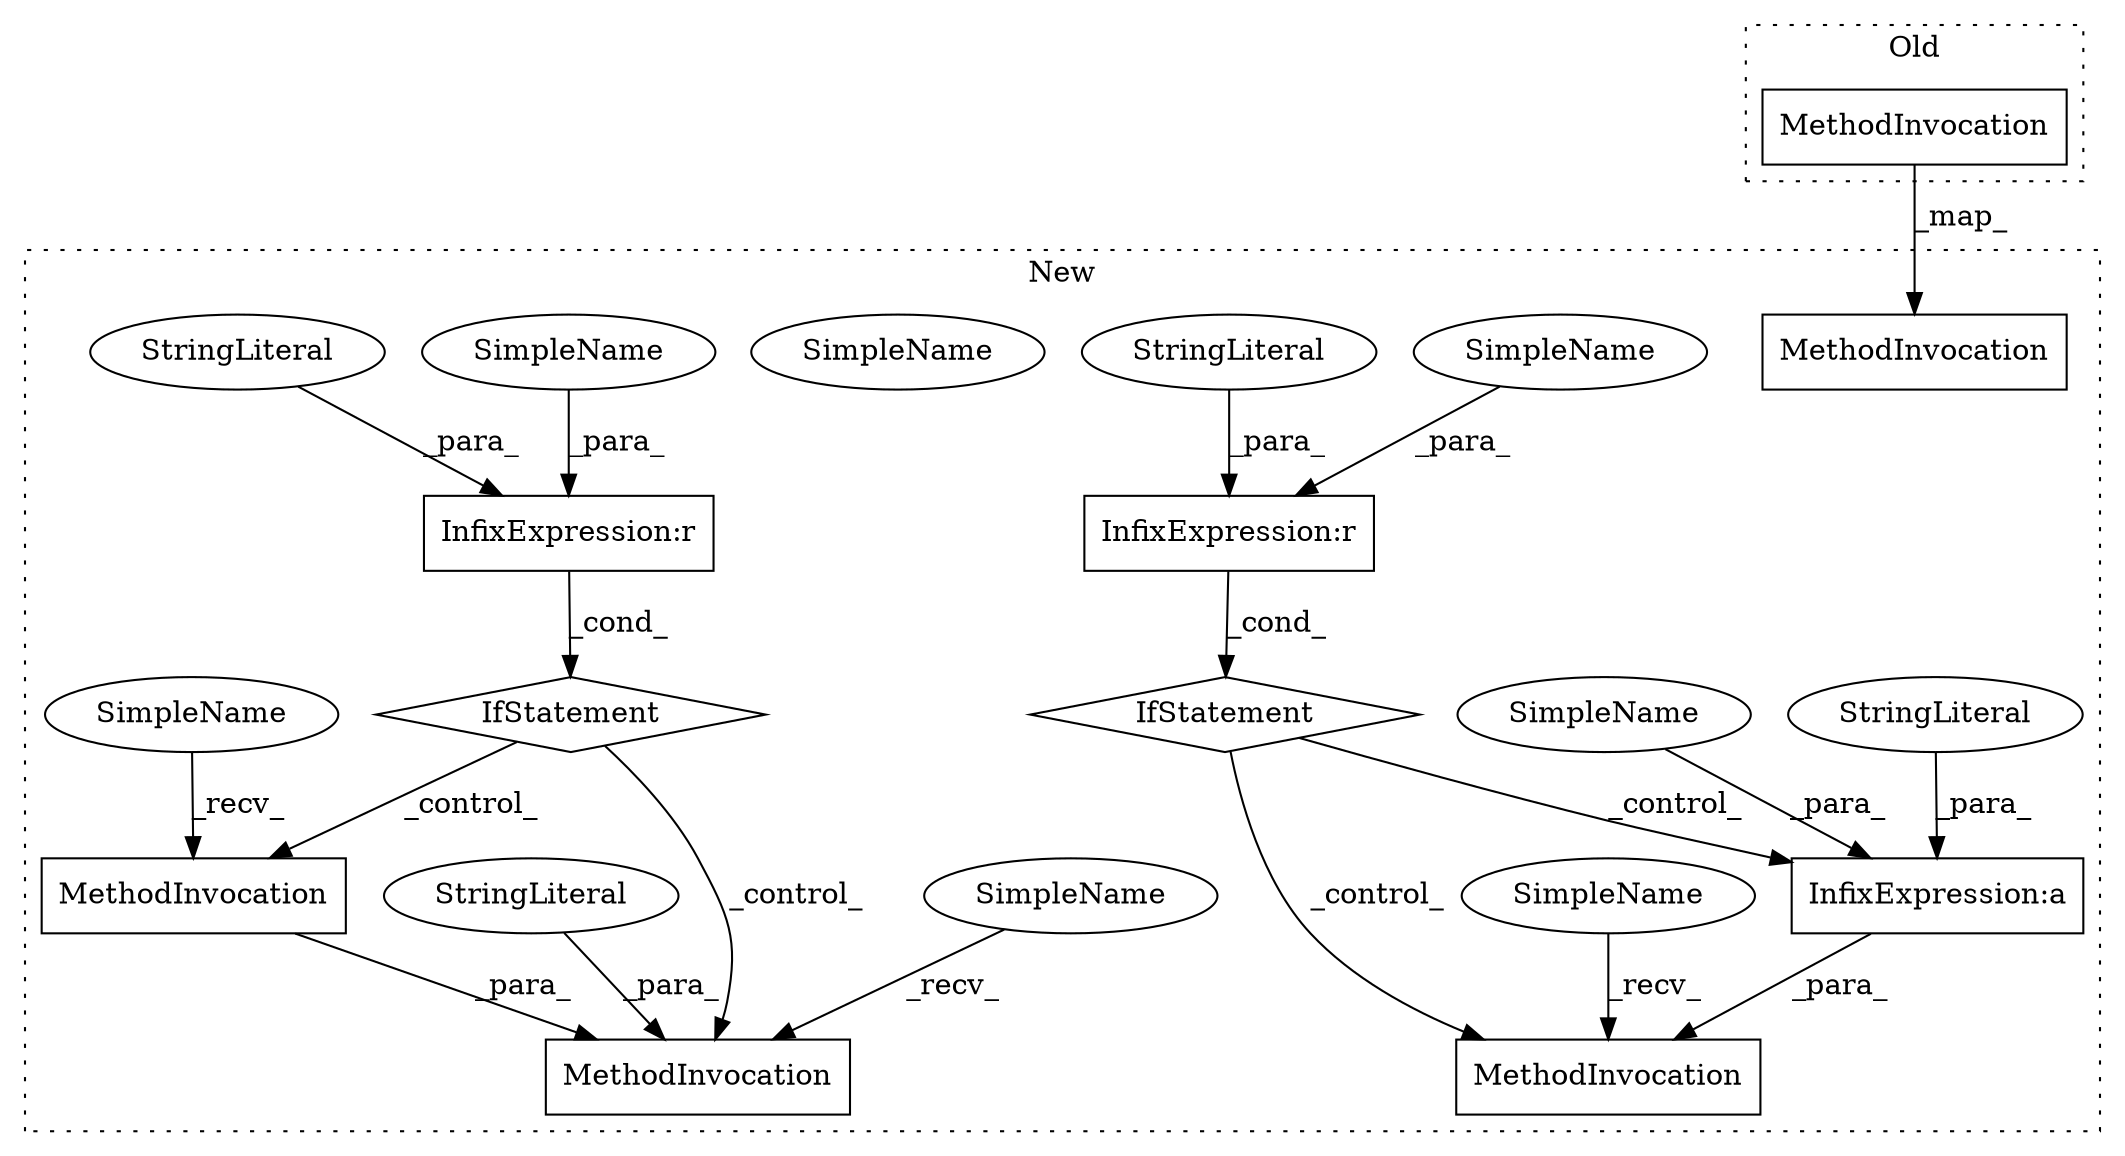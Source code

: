 digraph G {
subgraph cluster0 {
3 [label="MethodInvocation" a="32" s="9369" l="10" shape="box"];
label = "Old";
style="dotted";
}
subgraph cluster1 {
1 [label="IfStatement" a="25" s="12946,12973" l="4,18" shape="diamond"];
2 [label="IfStatement" a="25" s="13353,13380" l="4,18" shape="diamond"];
4 [label="MethodInvocation" a="32" s="13451,13495" l="7,1" shape="box"];
5 [label="MethodInvocation" a="32" s="13089" l="10" shape="box"];
6 [label="MethodInvocation" a="32" s="12898" l="10" shape="box"];
7 [label="MethodInvocation" a="32" s="13044,13099" l="7,1" shape="box"];
8 [label="SimpleName" a="42" s="13037" l="6" shape="ellipse"];
9 [label="SimpleName" a="42" s="12950" l="15" shape="ellipse"];
10 [label="SimpleName" a="42" s="13357" l="15" shape="ellipse"];
11 [label="SimpleName" a="42" s="13482" l="13" shape="ellipse"];
12 [label="SimpleName" a="42" s="13080" l="8" shape="ellipse"];
13 [label="SimpleName" a="42" s="13444" l="6" shape="ellipse"];
14 [label="SimpleName" a="42" s="12950" l="15" shape="ellipse"];
15 [label="StringLiteral" a="45" s="13376" l="4" shape="ellipse"];
16 [label="StringLiteral" a="45" s="12969" l="4" shape="ellipse"];
17 [label="StringLiteral" a="45" s="13051" l="27" shape="ellipse"];
18 [label="StringLiteral" a="45" s="13458" l="21" shape="ellipse"];
19 [label="InfixExpression:a" a="27" s="13479" l="3" shape="box"];
20 [label="InfixExpression:r" a="27" s="13372" l="4" shape="box"];
21 [label="InfixExpression:r" a="27" s="12965" l="4" shape="box"];
label = "New";
style="dotted";
}
1 -> 5 [label="_control_"];
1 -> 7 [label="_control_"];
2 -> 4 [label="_control_"];
2 -> 19 [label="_control_"];
3 -> 6 [label="_map_"];
5 -> 7 [label="_para_"];
8 -> 7 [label="_recv_"];
9 -> 21 [label="_para_"];
10 -> 20 [label="_para_"];
11 -> 19 [label="_para_"];
12 -> 5 [label="_recv_"];
13 -> 4 [label="_recv_"];
15 -> 20 [label="_para_"];
16 -> 21 [label="_para_"];
17 -> 7 [label="_para_"];
18 -> 19 [label="_para_"];
19 -> 4 [label="_para_"];
20 -> 2 [label="_cond_"];
21 -> 1 [label="_cond_"];
}